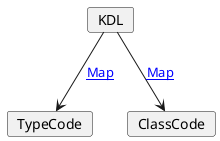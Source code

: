@startuml

card "KDL" as kdl
card "TypeCode" as tc
card "ClassCode" as cc

kdl --> tc : [[https://simplifier.net/guide/kdl-implementierungsleitfaden-2025/Hauptseite/ConceptMap-2024/MappingvonKDLnachIHETypeCode-2024?version=2025 Map]]
kdl --> cc : [[https://simplifier.net/guide/kdl-implementierungsleitfaden-2025/Hauptseite/ConceptMap-2024/MappingvonKDLnachIHEClassCode-2024?version=2025 Map]]

@enduml